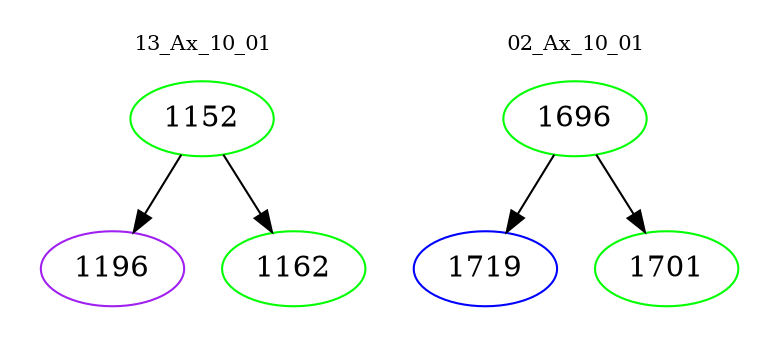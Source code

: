 digraph{
subgraph cluster_0 {
color = white
label = "13_Ax_10_01";
fontsize=10;
T0_1152 [label="1152", color="green"]
T0_1152 -> T0_1196 [color="black"]
T0_1196 [label="1196", color="purple"]
T0_1152 -> T0_1162 [color="black"]
T0_1162 [label="1162", color="green"]
}
subgraph cluster_1 {
color = white
label = "02_Ax_10_01";
fontsize=10;
T1_1696 [label="1696", color="green"]
T1_1696 -> T1_1719 [color="black"]
T1_1719 [label="1719", color="blue"]
T1_1696 -> T1_1701 [color="black"]
T1_1701 [label="1701", color="green"]
}
}
